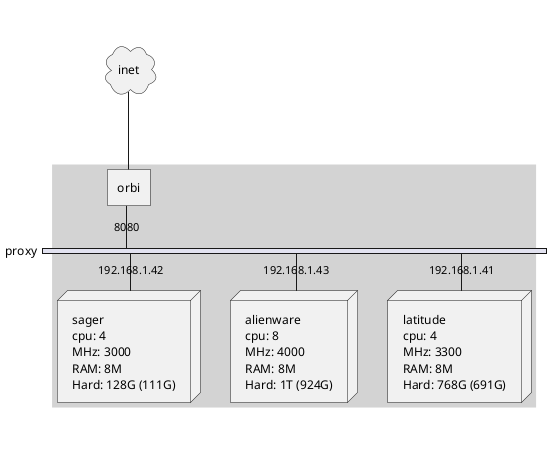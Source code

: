 @startuml
'https://plantuml.com/nwdiag'

nwdiag {
  group {
    color = "lightgrey"
    router;
    sager;
    alienware;
    latitude;
  }
  inet [shape = cloud];
  inet -- router;

  network proxy {
    router [address = "8080", host = "192.168.1.1", description = "orbi"];
    sager [address = "192.168.1.42", shape = node, description = "sager\ncpu: 4\nMHz: 3000\nRAM: 8M\nHard: 128G (111G)"];
    latitude [address = "192.168.1.41", shape = node, description = "latitude\ncpu: 4\nMHz: 3300\nRAM: 8M\nHard: 768G (691G)"];
    alienware [address = "192.168.1.43", shape = node, description = "alienware\ncpu: 8\nMHz: 4000\nRAM: 8M\nHard: 1T (924G)"];
  }
}

@enduml
